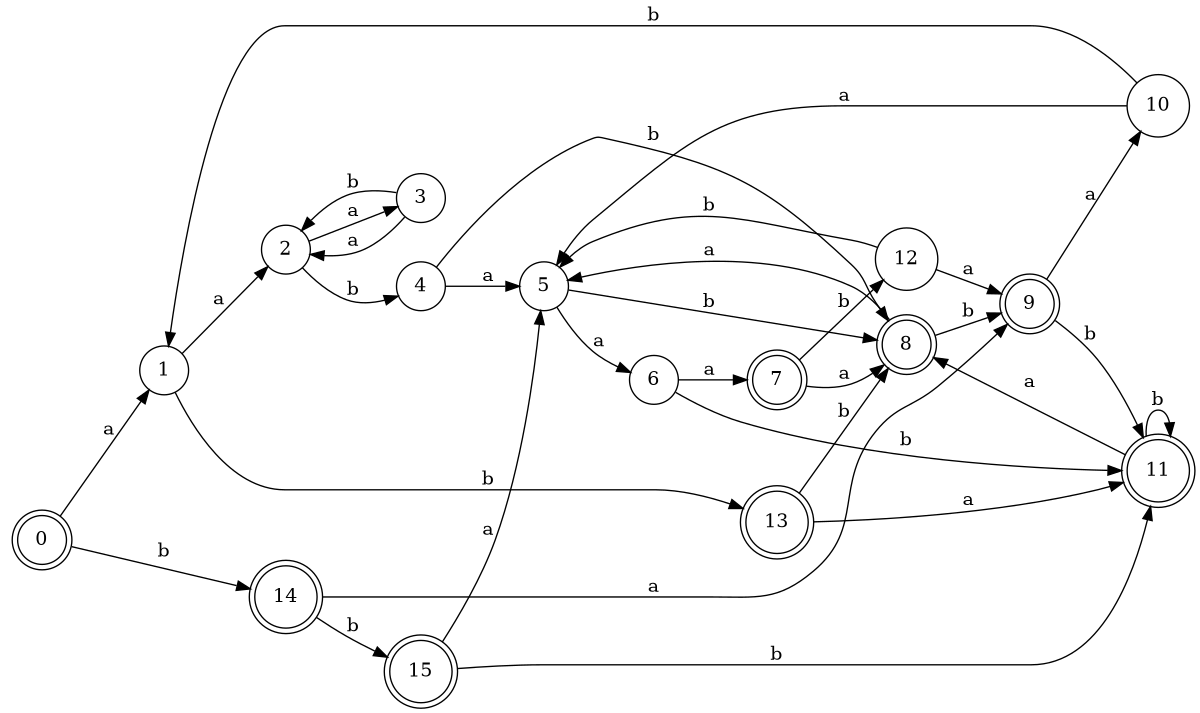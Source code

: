 digraph n13_7 {
__start0 [label="" shape="none"];

rankdir=LR;
size="8,5";

s0 [style="rounded,filled", color="black", fillcolor="white" shape="doublecircle", label="0"];
s1 [style="filled", color="black", fillcolor="white" shape="circle", label="1"];
s2 [style="filled", color="black", fillcolor="white" shape="circle", label="2"];
s3 [style="filled", color="black", fillcolor="white" shape="circle", label="3"];
s4 [style="filled", color="black", fillcolor="white" shape="circle", label="4"];
s5 [style="filled", color="black", fillcolor="white" shape="circle", label="5"];
s6 [style="filled", color="black", fillcolor="white" shape="circle", label="6"];
s7 [style="rounded,filled", color="black", fillcolor="white" shape="doublecircle", label="7"];
s8 [style="rounded,filled", color="black", fillcolor="white" shape="doublecircle", label="8"];
s9 [style="rounded,filled", color="black", fillcolor="white" shape="doublecircle", label="9"];
s10 [style="filled", color="black", fillcolor="white" shape="circle", label="10"];
s11 [style="rounded,filled", color="black", fillcolor="white" shape="doublecircle", label="11"];
s12 [style="filled", color="black", fillcolor="white" shape="circle", label="12"];
s13 [style="rounded,filled", color="black", fillcolor="white" shape="doublecircle", label="13"];
s14 [style="rounded,filled", color="black", fillcolor="white" shape="doublecircle", label="14"];
s15 [style="rounded,filled", color="black", fillcolor="white" shape="doublecircle", label="15"];
s0 -> s1 [label="a"];
s0 -> s14 [label="b"];
s1 -> s2 [label="a"];
s1 -> s13 [label="b"];
s2 -> s3 [label="a"];
s2 -> s4 [label="b"];
s3 -> s2 [label="a"];
s3 -> s2 [label="b"];
s4 -> s5 [label="a"];
s4 -> s8 [label="b"];
s5 -> s6 [label="a"];
s5 -> s8 [label="b"];
s6 -> s7 [label="a"];
s6 -> s11 [label="b"];
s7 -> s8 [label="a"];
s7 -> s12 [label="b"];
s8 -> s5 [label="a"];
s8 -> s9 [label="b"];
s9 -> s10 [label="a"];
s9 -> s11 [label="b"];
s10 -> s5 [label="a"];
s10 -> s1 [label="b"];
s11 -> s8 [label="a"];
s11 -> s11 [label="b"];
s12 -> s9 [label="a"];
s12 -> s5 [label="b"];
s13 -> s11 [label="a"];
s13 -> s8 [label="b"];
s14 -> s9 [label="a"];
s14 -> s15 [label="b"];
s15 -> s5 [label="a"];
s15 -> s11 [label="b"];

}